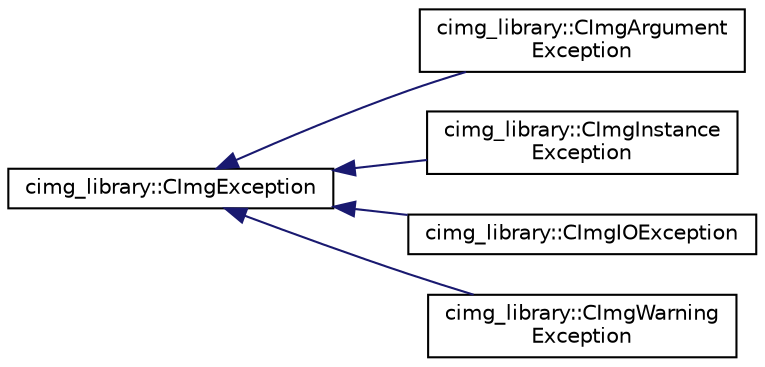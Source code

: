 digraph G
{
  edge [fontname="Helvetica",fontsize="10",labelfontname="Helvetica",labelfontsize="10"];
  node [fontname="Helvetica",fontsize="10",shape=record];
  rankdir="LR";
  Node1 [label="cimg_library::CImgException",height=0.2,width=0.4,color="black", fillcolor="white", style="filled",URL="$structcimg__library_1_1_c_img_exception.html",tooltip="Instances of this class are thrown when errors occur during a CImg library function call..."];
  Node1 -> Node2 [dir="back",color="midnightblue",fontsize="10",style="solid",fontname="Helvetica"];
  Node2 [label="cimg_library::CImgArgument\lException",height=0.2,width=0.4,color="black", fillcolor="white", style="filled",URL="$structcimg__library_1_1_c_img_argument_exception.html"];
  Node1 -> Node3 [dir="back",color="midnightblue",fontsize="10",style="solid",fontname="Helvetica"];
  Node3 [label="cimg_library::CImgInstance\lException",height=0.2,width=0.4,color="black", fillcolor="white", style="filled",URL="$structcimg__library_1_1_c_img_instance_exception.html"];
  Node1 -> Node4 [dir="back",color="midnightblue",fontsize="10",style="solid",fontname="Helvetica"];
  Node4 [label="cimg_library::CImgIOException",height=0.2,width=0.4,color="black", fillcolor="white", style="filled",URL="$structcimg__library_1_1_c_img_i_o_exception.html"];
  Node1 -> Node5 [dir="back",color="midnightblue",fontsize="10",style="solid",fontname="Helvetica"];
  Node5 [label="cimg_library::CImgWarning\lException",height=0.2,width=0.4,color="black", fillcolor="white", style="filled",URL="$structcimg__library_1_1_c_img_warning_exception.html"];
}
